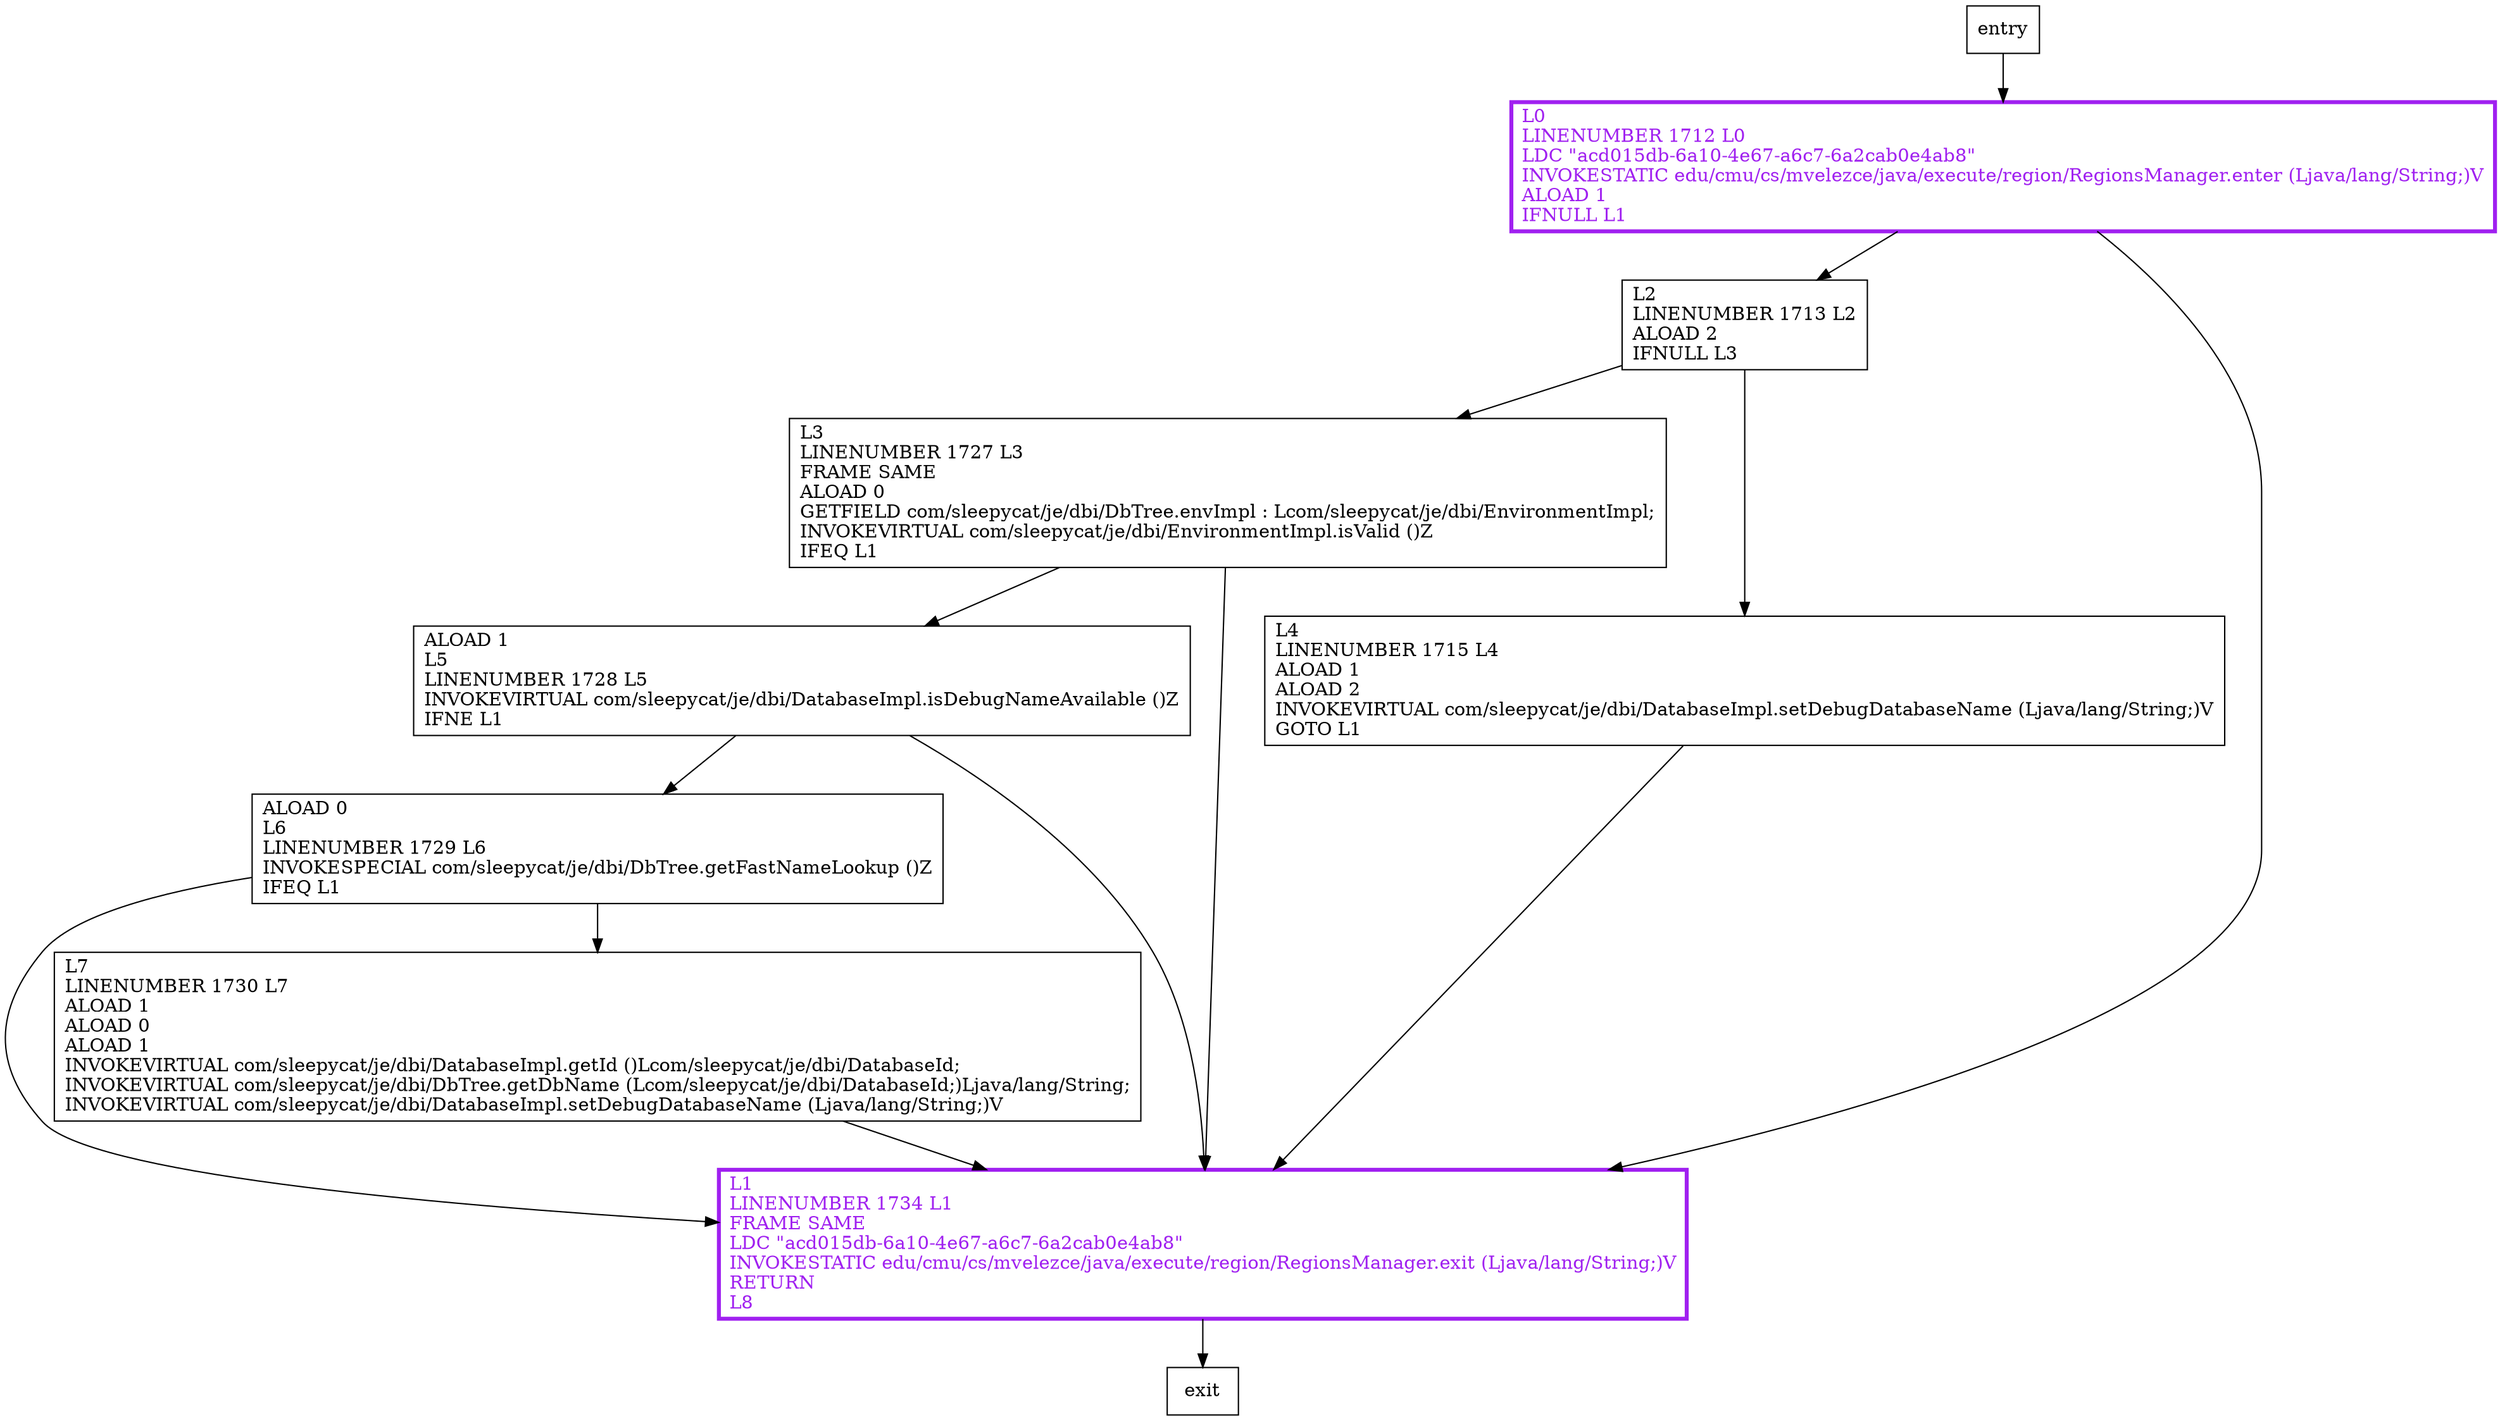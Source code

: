 digraph setDebugNameForDatabaseImpl {
node [shape=record];
482784629 [label="L2\lLINENUMBER 1713 L2\lALOAD 2\lIFNULL L3\l"];
1305620470 [label="L3\lLINENUMBER 1727 L3\lFRAME SAME\lALOAD 0\lGETFIELD com/sleepycat/je/dbi/DbTree.envImpl : Lcom/sleepycat/je/dbi/EnvironmentImpl;\lINVOKEVIRTUAL com/sleepycat/je/dbi/EnvironmentImpl.isValid ()Z\lIFEQ L1\l"];
874349361 [label="ALOAD 1\lL5\lLINENUMBER 1728 L5\lINVOKEVIRTUAL com/sleepycat/je/dbi/DatabaseImpl.isDebugNameAvailable ()Z\lIFNE L1\l"];
492430810 [label="ALOAD 0\lL6\lLINENUMBER 1729 L6\lINVOKESPECIAL com/sleepycat/je/dbi/DbTree.getFastNameLookup ()Z\lIFEQ L1\l"];
203916181 [label="L1\lLINENUMBER 1734 L1\lFRAME SAME\lLDC \"acd015db-6a10-4e67-a6c7-6a2cab0e4ab8\"\lINVOKESTATIC edu/cmu/cs/mvelezce/java/execute/region/RegionsManager.exit (Ljava/lang/String;)V\lRETURN\lL8\l"];
1049550969 [label="L0\lLINENUMBER 1712 L0\lLDC \"acd015db-6a10-4e67-a6c7-6a2cab0e4ab8\"\lINVOKESTATIC edu/cmu/cs/mvelezce/java/execute/region/RegionsManager.enter (Ljava/lang/String;)V\lALOAD 1\lIFNULL L1\l"];
76976925 [label="L4\lLINENUMBER 1715 L4\lALOAD 1\lALOAD 2\lINVOKEVIRTUAL com/sleepycat/je/dbi/DatabaseImpl.setDebugDatabaseName (Ljava/lang/String;)V\lGOTO L1\l"];
1101579288 [label="L7\lLINENUMBER 1730 L7\lALOAD 1\lALOAD 0\lALOAD 1\lINVOKEVIRTUAL com/sleepycat/je/dbi/DatabaseImpl.getId ()Lcom/sleepycat/je/dbi/DatabaseId;\lINVOKEVIRTUAL com/sleepycat/je/dbi/DbTree.getDbName (Lcom/sleepycat/je/dbi/DatabaseId;)Ljava/lang/String;\lINVOKEVIRTUAL com/sleepycat/je/dbi/DatabaseImpl.setDebugDatabaseName (Ljava/lang/String;)V\l"];
entry;
exit;
482784629 -> 1305620470
482784629 -> 76976925
1305620470 -> 874349361
1305620470 -> 203916181
874349361 -> 492430810
874349361 -> 203916181
entry -> 1049550969
492430810 -> 203916181
492430810 -> 1101579288
203916181 -> exit
1049550969 -> 482784629
1049550969 -> 203916181
76976925 -> 203916181
1101579288 -> 203916181
203916181[fontcolor="purple", penwidth=3, color="purple"];
1049550969[fontcolor="purple", penwidth=3, color="purple"];
}
